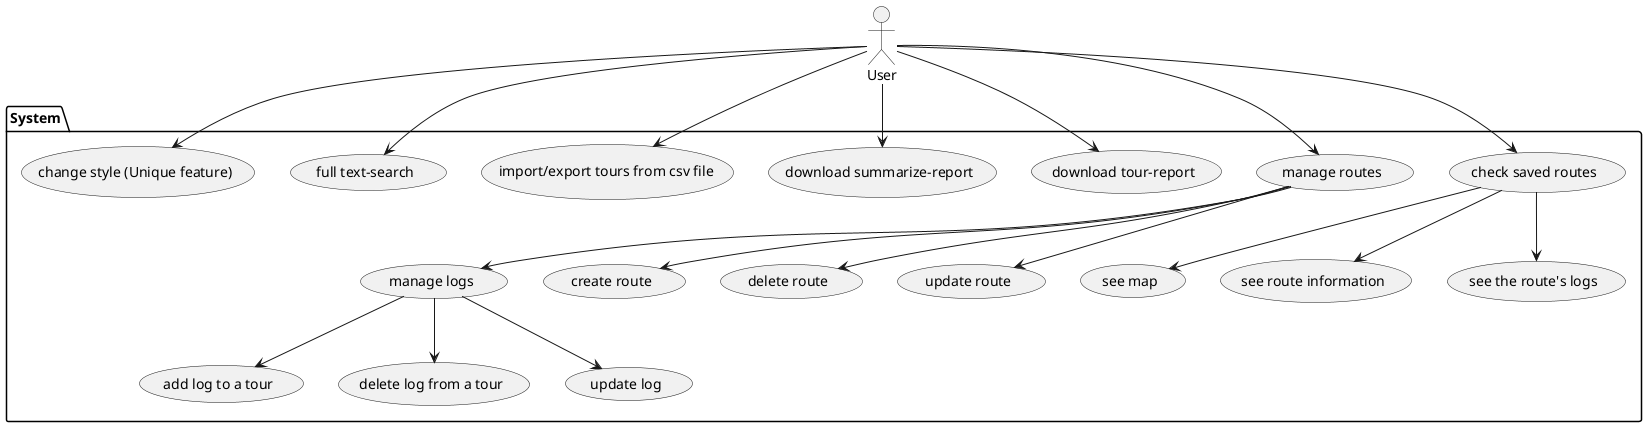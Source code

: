 @startuml
'https://plantuml.com/use-case-diagram


package System {
    usecase "check saved routes" as UC1
    usecase "manage routes" as UC2
    usecase "manage logs" as UC3
    usecase "see map" as UC4
    usecase "see route information" as UC5
    usecase "see the route's logs" as UC6
    usecase "create route" as UC7
    usecase "delete route" as UC8
    usecase "update route" as UC9
    usecase "add log to a tour" as UC10
    usecase "delete log from a tour" as UC11
    usecase "update log" as UC12
    usecase "download tour-report" as UC13
    usecase "download summarize-report" as UC14
    usecase "import/export tours from csv file" as UC15
    usecase "full text-search" as UC16
    usecase "change style (Unique feature)" as UC17
}

User -> UC1
UC1 --> UC4
UC1 --> UC5
UC1 --> UC6
User --> UC2
UC2 --> UC7
UC2--> UC8
UC2 --> UC9
UC2 --> UC3
UC3 --> UC10
UC3 --> UC11
UC3 --> UC12
User --> UC13
User --> UC14
User --> UC15
User --> UC16
User --> UC17


@enduml
